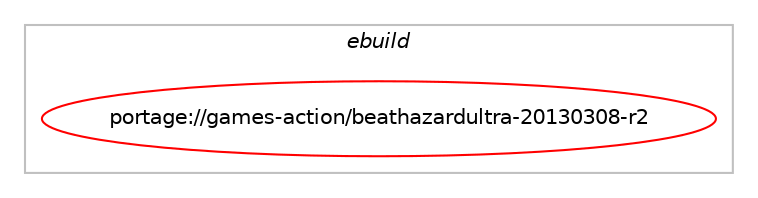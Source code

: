 digraph prolog {

# *************
# Graph options
# *************

newrank=true;
concentrate=true;
compound=true;
graph [rankdir=LR,fontname=Helvetica,fontsize=10,ranksep=1.5];#, ranksep=2.5, nodesep=0.2];
edge  [arrowhead=vee];
node  [fontname=Helvetica,fontsize=10];

# **********
# The ebuild
# **********

subgraph cluster_leftcol {
color=gray;
label=<<i>ebuild</i>>;
id [label="portage://games-action/beathazardultra-20130308-r2", color=red, width=4, href="../games-action/beathazardultra-20130308-r2.svg"];
}

# ****************
# The dependencies
# ****************

subgraph cluster_midcol {
color=gray;
label=<<i>dependencies</i>>;
subgraph cluster_compile {
fillcolor="#eeeeee";
style=filled;
label=<<i>compile</i>>;
}
subgraph cluster_compileandrun {
fillcolor="#eeeeee";
style=filled;
label=<<i>compile and run</i>>;
}
subgraph cluster_run {
fillcolor="#eeeeee";
style=filled;
label=<<i>run</i>>;
# *** BEGIN UNKNOWN DEPENDENCY TYPE (TODO) ***
# id -> equal(use_conditional_group(positive,amd64,portage://games-action/beathazardultra-20130308-r2,[use_conditional_group(negative,bundled-libs,portage://games-action/beathazardultra-20130308-r2,[package_dependency(portage://games-action/beathazardultra-20130308-r2,run,no,media-libs,libpng-compat,greaterequal,[1.2.51,,,1.2.51],[slot(1.2)],[use(enable(abi_x86_32),negative)]),package_dependency(portage://games-action/beathazardultra-20130308-r2,run,no,virtual,jpeg,greaterequal,[0,,-r2,0-r2],[],[use(enable(abi_x86_32),negative)])]),package_dependency(portage://games-action/beathazardultra-20130308-r2,run,no,x11-libs,gtk+,greaterequal,[2.24.23,,,2.24.23],[slot(2)],[use(enable(abi_x86_32),negative)]),package_dependency(portage://games-action/beathazardultra-20130308-r2,run,no,virtual,opengl,greaterequal,[7.0,,-r1,7.0-r1],[],[use(enable(abi_x86_32),negative)]),package_dependency(portage://games-action/beathazardultra-20130308-r2,run,no,x11-libs,libX11,greaterequal,[1.6.2,,,1.6.2],[],[use(enable(abi_x86_32),negative)]),package_dependency(portage://games-action/beathazardultra-20130308-r2,run,no,x11-libs,libXcursor,greaterequal,[1.1.14,,,1.1.14],[],[use(enable(abi_x86_32),negative)]),package_dependency(portage://games-action/beathazardultra-20130308-r2,run,no,x11-libs,libXinerama,greaterequal,[1.1.3,,,1.1.3],[],[use(enable(abi_x86_32),negative)]),package_dependency(portage://games-action/beathazardultra-20130308-r2,run,no,x11-libs,libXrandr,greaterequal,[1.4.2,,,1.4.2],[],[use(enable(abi_x86_32),negative)])]))
# *** END UNKNOWN DEPENDENCY TYPE (TODO) ***

# *** BEGIN UNKNOWN DEPENDENCY TYPE (TODO) ***
# id -> equal(use_conditional_group(positive,x86,portage://games-action/beathazardultra-20130308-r2,[package_dependency(portage://games-action/beathazardultra-20130308-r2,run,no,x11-libs,gtk+,none,[,,],[slot(2)],[]),package_dependency(portage://games-action/beathazardultra-20130308-r2,run,no,x11-libs,libX11,none,[,,],[],[]),package_dependency(portage://games-action/beathazardultra-20130308-r2,run,no,x11-libs,libXcursor,none,[,,],[],[]),package_dependency(portage://games-action/beathazardultra-20130308-r2,run,no,x11-libs,libXinerama,none,[,,],[],[]),package_dependency(portage://games-action/beathazardultra-20130308-r2,run,no,x11-libs,libXrandr,none,[,,],[],[]),use_conditional_group(negative,bundled-libs,portage://games-action/beathazardultra-20130308-r2,[package_dependency(portage://games-action/beathazardultra-20130308-r2,run,no,media-libs,libpng-compat,none,[,,],[slot(1.2)],[]),package_dependency(portage://games-action/beathazardultra-20130308-r2,run,no,virtual,jpeg,none,[,,],[],[])])]))
# *** END UNKNOWN DEPENDENCY TYPE (TODO) ***

# *** BEGIN UNKNOWN DEPENDENCY TYPE (TODO) ***
# id -> equal(package_dependency(portage://games-action/beathazardultra-20130308-r2,run,no,virtual,opengl,none,[,,],[],[]))
# *** END UNKNOWN DEPENDENCY TYPE (TODO) ***

}
}

# **************
# The candidates
# **************

subgraph cluster_choices {
rank=same;
color=gray;
label=<<i>candidates</i>>;

}

}
